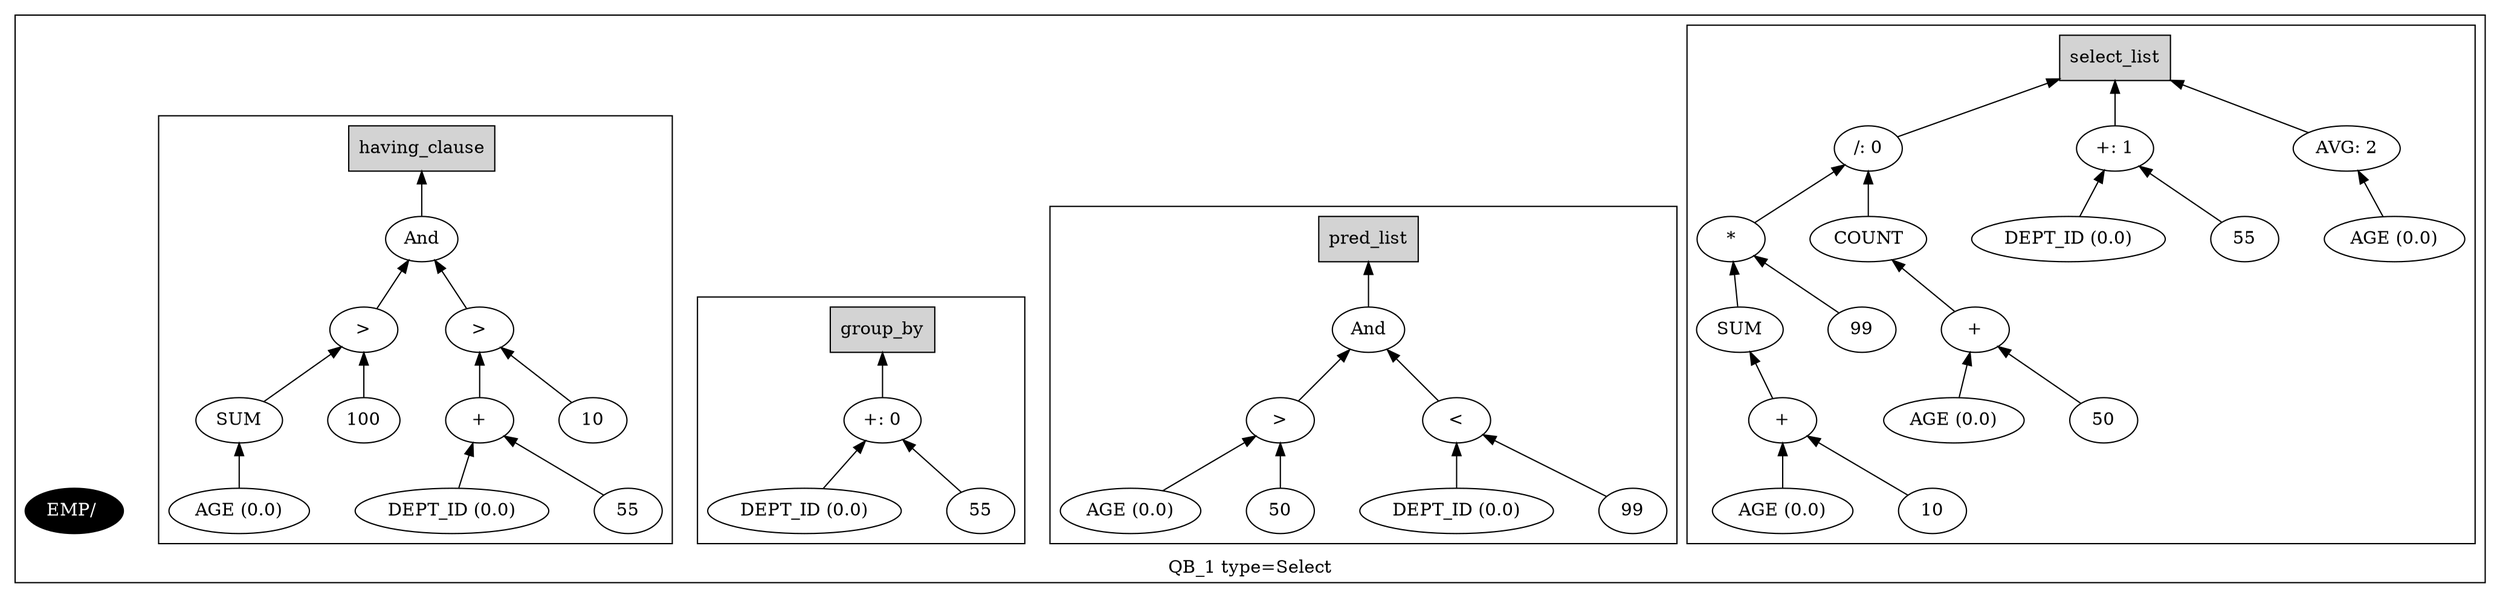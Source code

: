 digraph example1 {
    rankdir=BT;
    nodesep=0.5;
    ordering="in";
  subgraph cluster_QB_1 {
    "QB_1_selectlist"[label="select_list",shape=box,style=filled];
  subgraph cluster_select_listQB_1 {
    exprnodeNodeId11v1[label="/: 0"];
    exprnodeNodeId6v1 -> exprnodeNodeId11v1;
    exprnodeNodeId6v1[label="*"];
    exprnodeNodeId4v1 -> exprnodeNodeId6v1;
    exprnodeNodeId4v1[label="SUM"];
    exprnodeNodeId3v1 -> exprnodeNodeId4v1;
    exprnodeNodeId3v1[label="+"];
    exprnodeNodeId1v1 -> exprnodeNodeId3v1;
    exprnodeNodeId1v1[label="AGE (0.0)"];
    exprnodeNodeId2v1 -> exprnodeNodeId3v1;
    exprnodeNodeId2v1[label="10"];
    exprnodeNodeId5v1 -> exprnodeNodeId6v1;
    exprnodeNodeId5v1[label="99"];
    exprnodeNodeId10v1 -> exprnodeNodeId11v1;
    exprnodeNodeId10v1[label="COUNT"];
    exprnodeNodeId9v1 -> exprnodeNodeId10v1;
    exprnodeNodeId9v1[label="+"];
    exprnodeNodeId7v1 -> exprnodeNodeId9v1;
    exprnodeNodeId7v1[label="AGE (0.0)"];
    exprnodeNodeId8v1 -> exprnodeNodeId9v1;
    exprnodeNodeId8v1[label="50"];
    exprnodeNodeId11v1 -> "QB_1_selectlist";
    exprnodeNodeId14v1[label="+: 1"];
    exprnodeNodeId12v1 -> exprnodeNodeId14v1;
    exprnodeNodeId12v1[label="DEPT_ID (0.0)"];
    exprnodeNodeId13v1 -> exprnodeNodeId14v1;
    exprnodeNodeId13v1[label="55"];
    exprnodeNodeId14v1 -> "QB_1_selectlist";
    exprnodeNodeId16v1[label="AVG: 2"];
    exprnodeNodeId15v1 -> exprnodeNodeId16v1;
    exprnodeNodeId15v1[label="AGE (0.0)"];
    exprnodeNodeId16v1 -> "QB_1_selectlist";
}
    "QUN_0"[label="EMP/ ", fillcolor=black, fontcolor=white, style=filled]
  subgraph cluster_pred_listQB_1 {
    exprnodeNodeId23v1[label="And"];
    exprnodeNodeId19v1 -> exprnodeNodeId23v1;
    exprnodeNodeId19v1[label=">"];
    exprnodeNodeId17v1 -> exprnodeNodeId19v1;
    exprnodeNodeId17v1[label="AGE (0.0)"];
    exprnodeNodeId18v1 -> exprnodeNodeId19v1;
    exprnodeNodeId18v1[label="50"];
    exprnodeNodeId22v1 -> exprnodeNodeId23v1;
    exprnodeNodeId22v1[label="<"];
    exprnodeNodeId20v1 -> exprnodeNodeId22v1;
    exprnodeNodeId20v1[label="DEPT_ID (0.0)"];
    exprnodeNodeId21v1 -> exprnodeNodeId22v1;
    exprnodeNodeId21v1[label="99"];
    exprnodeNodeId23v1 -> QB_1_pred_list;
    "QB_1_pred_list"[label="pred_list",shape=box,style=filled];
}
  subgraph cluster_group_byQB_1 {
    "QB_1_group_by"[label="group_by",shape=box,style=filled];
    exprnodeNodeId26v1[label="+: 0"];
    exprnodeNodeId24v1 -> exprnodeNodeId26v1;
    exprnodeNodeId24v1[label="DEPT_ID (0.0)"];
    exprnodeNodeId25v1 -> exprnodeNodeId26v1;
    exprnodeNodeId25v1[label="55"];
    exprnodeNodeId26v1 -> "QB_1_group_by";
}
  subgraph cluster_having_clauseQB_1 {
    exprnodeNodeId36v1[label="And"];
    exprnodeNodeId30v1 -> exprnodeNodeId36v1;
    exprnodeNodeId30v1[label=">"];
    exprnodeNodeId28v1 -> exprnodeNodeId30v1;
    exprnodeNodeId28v1[label="SUM"];
    exprnodeNodeId27v1 -> exprnodeNodeId28v1;
    exprnodeNodeId27v1[label="AGE (0.0)"];
    exprnodeNodeId29v1 -> exprnodeNodeId30v1;
    exprnodeNodeId29v1[label="100"];
    exprnodeNodeId35v1 -> exprnodeNodeId36v1;
    exprnodeNodeId35v1[label=">"];
    exprnodeNodeId33v1 -> exprnodeNodeId35v1;
    exprnodeNodeId33v1[label="+"];
    exprnodeNodeId31v1 -> exprnodeNodeId33v1;
    exprnodeNodeId31v1[label="DEPT_ID (0.0)"];
    exprnodeNodeId32v1 -> exprnodeNodeId33v1;
    exprnodeNodeId32v1[label="55"];
    exprnodeNodeId34v1 -> exprnodeNodeId35v1;
    exprnodeNodeId34v1[label="10"];
    exprnodeNodeId36v1 -> QB_1_having_clause;
    "QB_1_having_clause"[label="having_clause",shape=box,style=filled];
}
    label = "QB_1 type=Select";
}
}
